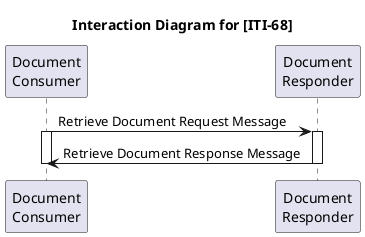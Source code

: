 @startuml

title Interaction Diagram for [ITI-68]

participant consumer as "Document\nConsumer"
participant responder as "Document\nResponder"

consumer -> responder: Retrieve Document Request Message
activate consumer
activate responder

responder -> consumer: Retrieve Document Response Message
deactivate responder
deactivate consumer

@enduml 